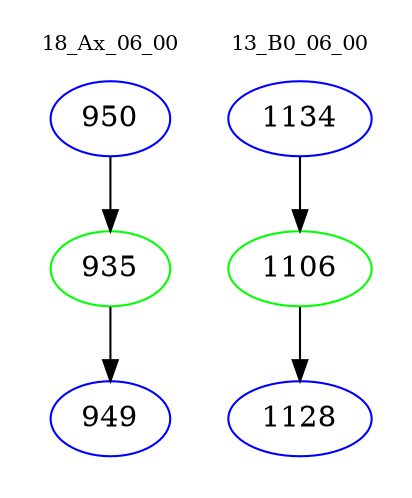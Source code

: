 digraph{
subgraph cluster_0 {
color = white
label = "18_Ax_06_00";
fontsize=10;
T0_950 [label="950", color="blue"]
T0_950 -> T0_935 [color="black"]
T0_935 [label="935", color="green"]
T0_935 -> T0_949 [color="black"]
T0_949 [label="949", color="blue"]
}
subgraph cluster_1 {
color = white
label = "13_B0_06_00";
fontsize=10;
T1_1134 [label="1134", color="blue"]
T1_1134 -> T1_1106 [color="black"]
T1_1106 [label="1106", color="green"]
T1_1106 -> T1_1128 [color="black"]
T1_1128 [label="1128", color="blue"]
}
}
